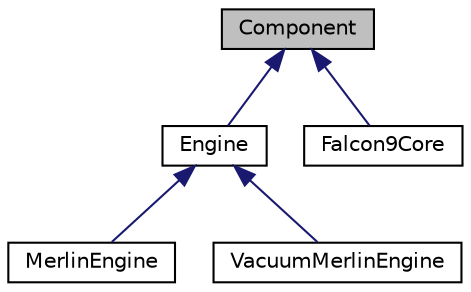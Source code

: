 digraph "Component"
{
 // LATEX_PDF_SIZE
  edge [fontname="Helvetica",fontsize="10",labelfontname="Helvetica",labelfontsize="10"];
  node [fontname="Helvetica",fontsize="10",shape=record];
  Node1 [label="Component",height=0.2,width=0.4,color="black", fillcolor="grey75", style="filled", fontcolor="black",tooltip=" "];
  Node1 -> Node2 [dir="back",color="midnightblue",fontsize="10",style="solid"];
  Node2 [label="Engine",height=0.2,width=0.4,color="black", fillcolor="white", style="filled",URL="$classEngine.html",tooltip=" "];
  Node2 -> Node3 [dir="back",color="midnightblue",fontsize="10",style="solid"];
  Node3 [label="MerlinEngine",height=0.2,width=0.4,color="black", fillcolor="white", style="filled",URL="$classMerlinEngine.html",tooltip=" "];
  Node2 -> Node4 [dir="back",color="midnightblue",fontsize="10",style="solid"];
  Node4 [label="VacuumMerlinEngine",height=0.2,width=0.4,color="black", fillcolor="white", style="filled",URL="$classVacuumMerlinEngine.html",tooltip=" "];
  Node1 -> Node5 [dir="back",color="midnightblue",fontsize="10",style="solid"];
  Node5 [label="Falcon9Core",height=0.2,width=0.4,color="black", fillcolor="white", style="filled",URL="$classFalcon9Core.html",tooltip=" "];
}
